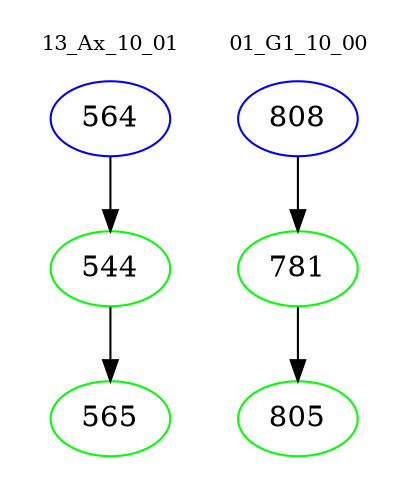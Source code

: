 digraph{
subgraph cluster_0 {
color = white
label = "13_Ax_10_01";
fontsize=10;
T0_564 [label="564", color="blue"]
T0_564 -> T0_544 [color="black"]
T0_544 [label="544", color="green"]
T0_544 -> T0_565 [color="black"]
T0_565 [label="565", color="green"]
}
subgraph cluster_1 {
color = white
label = "01_G1_10_00";
fontsize=10;
T1_808 [label="808", color="blue"]
T1_808 -> T1_781 [color="black"]
T1_781 [label="781", color="green"]
T1_781 -> T1_805 [color="black"]
T1_805 [label="805", color="green"]
}
}
